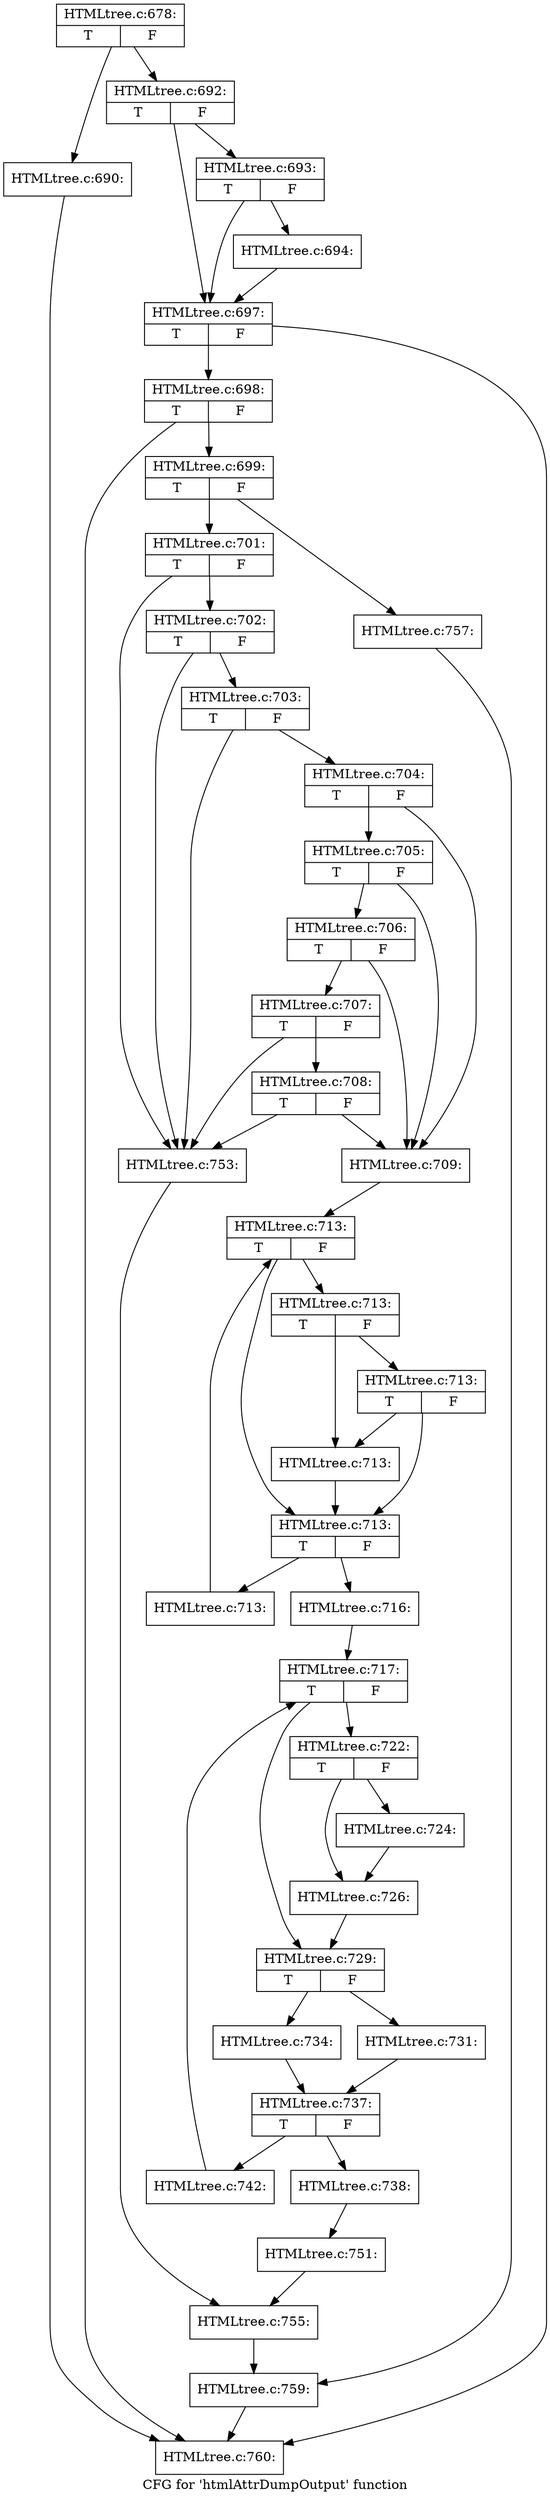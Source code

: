 digraph "CFG for 'htmlAttrDumpOutput' function" {
	label="CFG for 'htmlAttrDumpOutput' function";

	Node0x560912fa4bd0 [shape=record,label="{HTMLtree.c:678:|{<s0>T|<s1>F}}"];
	Node0x560912fa4bd0 -> Node0x560912f2a5f0;
	Node0x560912fa4bd0 -> Node0x560912f2a640;
	Node0x560912f2a5f0 [shape=record,label="{HTMLtree.c:690:}"];
	Node0x560912f2a5f0 -> Node0x560912fa80b0;
	Node0x560912f2a640 [shape=record,label="{HTMLtree.c:692:|{<s0>T|<s1>F}}"];
	Node0x560912f2a640 -> Node0x560912f2ac50;
	Node0x560912f2a640 -> Node0x560912f2ac00;
	Node0x560912f2ac50 [shape=record,label="{HTMLtree.c:693:|{<s0>T|<s1>F}}"];
	Node0x560912f2ac50 -> Node0x560912f2abb0;
	Node0x560912f2ac50 -> Node0x560912f2ac00;
	Node0x560912f2abb0 [shape=record,label="{HTMLtree.c:694:}"];
	Node0x560912f2abb0 -> Node0x560912f2ac00;
	Node0x560912f2ac00 [shape=record,label="{HTMLtree.c:697:|{<s0>T|<s1>F}}"];
	Node0x560912f2ac00 -> Node0x560912fa8100;
	Node0x560912f2ac00 -> Node0x560912fa80b0;
	Node0x560912fa8100 [shape=record,label="{HTMLtree.c:698:|{<s0>T|<s1>F}}"];
	Node0x560912fa8100 -> Node0x560912fa80b0;
	Node0x560912fa8100 -> Node0x560912fa8060;
	Node0x560912fa8060 [shape=record,label="{HTMLtree.c:699:|{<s0>T|<s1>F}}"];
	Node0x560912fa8060 -> Node0x560912fa94e0;
	Node0x560912fa8060 -> Node0x560912fa9580;
	Node0x560912fa94e0 [shape=record,label="{HTMLtree.c:701:|{<s0>T|<s1>F}}"];
	Node0x560912fa94e0 -> Node0x560912fa9cb0;
	Node0x560912fa94e0 -> Node0x560912fa9b60;
	Node0x560912fa9cb0 [shape=record,label="{HTMLtree.c:702:|{<s0>T|<s1>F}}"];
	Node0x560912fa9cb0 -> Node0x560912fa9c30;
	Node0x560912fa9cb0 -> Node0x560912fa9b60;
	Node0x560912fa9c30 [shape=record,label="{HTMLtree.c:703:|{<s0>T|<s1>F}}"];
	Node0x560912fa9c30 -> Node0x560912fa9bb0;
	Node0x560912fa9c30 -> Node0x560912fa9b60;
	Node0x560912fa9bb0 [shape=record,label="{HTMLtree.c:704:|{<s0>T|<s1>F}}"];
	Node0x560912fa9bb0 -> Node0x560912faa990;
	Node0x560912fa9bb0 -> Node0x560912fa9ac0;
	Node0x560912faa990 [shape=record,label="{HTMLtree.c:705:|{<s0>T|<s1>F}}"];
	Node0x560912faa990 -> Node0x560912faa910;
	Node0x560912faa990 -> Node0x560912fa9ac0;
	Node0x560912faa910 [shape=record,label="{HTMLtree.c:706:|{<s0>T|<s1>F}}"];
	Node0x560912faa910 -> Node0x560912faa890;
	Node0x560912faa910 -> Node0x560912fa9ac0;
	Node0x560912faa890 [shape=record,label="{HTMLtree.c:707:|{<s0>T|<s1>F}}"];
	Node0x560912faa890 -> Node0x560912fa9b60;
	Node0x560912faa890 -> Node0x560912fab950;
	Node0x560912fab950 [shape=record,label="{HTMLtree.c:708:|{<s0>T|<s1>F}}"];
	Node0x560912fab950 -> Node0x560912fa9b60;
	Node0x560912fab950 -> Node0x560912fa9ac0;
	Node0x560912fa9ac0 [shape=record,label="{HTMLtree.c:709:}"];
	Node0x560912fa9ac0 -> Node0x560912fad110;
	Node0x560912fad110 [shape=record,label="{HTMLtree.c:713:|{<s0>T|<s1>F}}"];
	Node0x560912fad110 -> Node0x560912fad380;
	Node0x560912fad110 -> Node0x560912fad420;
	Node0x560912fad420 [shape=record,label="{HTMLtree.c:713:|{<s0>T|<s1>F}}"];
	Node0x560912fad420 -> Node0x560912fad5f0;
	Node0x560912fad420 -> Node0x560912fad3d0;
	Node0x560912fad5f0 [shape=record,label="{HTMLtree.c:713:|{<s0>T|<s1>F}}"];
	Node0x560912fad5f0 -> Node0x560912fad380;
	Node0x560912fad5f0 -> Node0x560912fad3d0;
	Node0x560912fad3d0 [shape=record,label="{HTMLtree.c:713:}"];
	Node0x560912fad3d0 -> Node0x560912fad380;
	Node0x560912fad380 [shape=record,label="{HTMLtree.c:713:|{<s0>T|<s1>F}}"];
	Node0x560912fad380 -> Node0x560912fada20;
	Node0x560912fad380 -> Node0x560912fad300;
	Node0x560912fada20 [shape=record,label="{HTMLtree.c:713:}"];
	Node0x560912fada20 -> Node0x560912fad110;
	Node0x560912fad300 [shape=record,label="{HTMLtree.c:716:}"];
	Node0x560912fad300 -> Node0x560912fadfc0;
	Node0x560912fadfc0 [shape=record,label="{HTMLtree.c:717:|{<s0>T|<s1>F}}"];
	Node0x560912fadfc0 -> Node0x560912faef00;
	Node0x560912fadfc0 -> Node0x560912faef50;
	Node0x560912faef00 [shape=record,label="{HTMLtree.c:722:|{<s0>T|<s1>F}}"];
	Node0x560912faef00 -> Node0x560912faf2b0;
	Node0x560912faef00 -> Node0x560912faf300;
	Node0x560912faf2b0 [shape=record,label="{HTMLtree.c:724:}"];
	Node0x560912faf2b0 -> Node0x560912faf300;
	Node0x560912faf300 [shape=record,label="{HTMLtree.c:726:}"];
	Node0x560912faf300 -> Node0x560912faef50;
	Node0x560912faef50 [shape=record,label="{HTMLtree.c:729:|{<s0>T|<s1>F}}"];
	Node0x560912faef50 -> Node0x560912fb0b30;
	Node0x560912faef50 -> Node0x560912fb0bd0;
	Node0x560912fb0b30 [shape=record,label="{HTMLtree.c:731:}"];
	Node0x560912fb0b30 -> Node0x560912fb0b80;
	Node0x560912fb0bd0 [shape=record,label="{HTMLtree.c:734:}"];
	Node0x560912fb0bd0 -> Node0x560912fb0b80;
	Node0x560912fb0b80 [shape=record,label="{HTMLtree.c:737:|{<s0>T|<s1>F}}"];
	Node0x560912fb0b80 -> Node0x560912fb1a20;
	Node0x560912fb0b80 -> Node0x560912fb1a70;
	Node0x560912fb1a20 [shape=record,label="{HTMLtree.c:738:}"];
	Node0x560912fb1a20 -> Node0x560912fadf30;
	Node0x560912fb1a70 [shape=record,label="{HTMLtree.c:742:}"];
	Node0x560912fb1a70 -> Node0x560912fadfc0;
	Node0x560912fadf30 [shape=record,label="{HTMLtree.c:751:}"];
	Node0x560912fadf30 -> Node0x560912fa9b10;
	Node0x560912fa9b60 [shape=record,label="{HTMLtree.c:753:}"];
	Node0x560912fa9b60 -> Node0x560912fa9b10;
	Node0x560912fa9b10 [shape=record,label="{HTMLtree.c:755:}"];
	Node0x560912fa9b10 -> Node0x560912fa9530;
	Node0x560912fa9580 [shape=record,label="{HTMLtree.c:757:}"];
	Node0x560912fa9580 -> Node0x560912fa9530;
	Node0x560912fa9530 [shape=record,label="{HTMLtree.c:759:}"];
	Node0x560912fa9530 -> Node0x560912fa80b0;
	Node0x560912fa80b0 [shape=record,label="{HTMLtree.c:760:}"];
}
